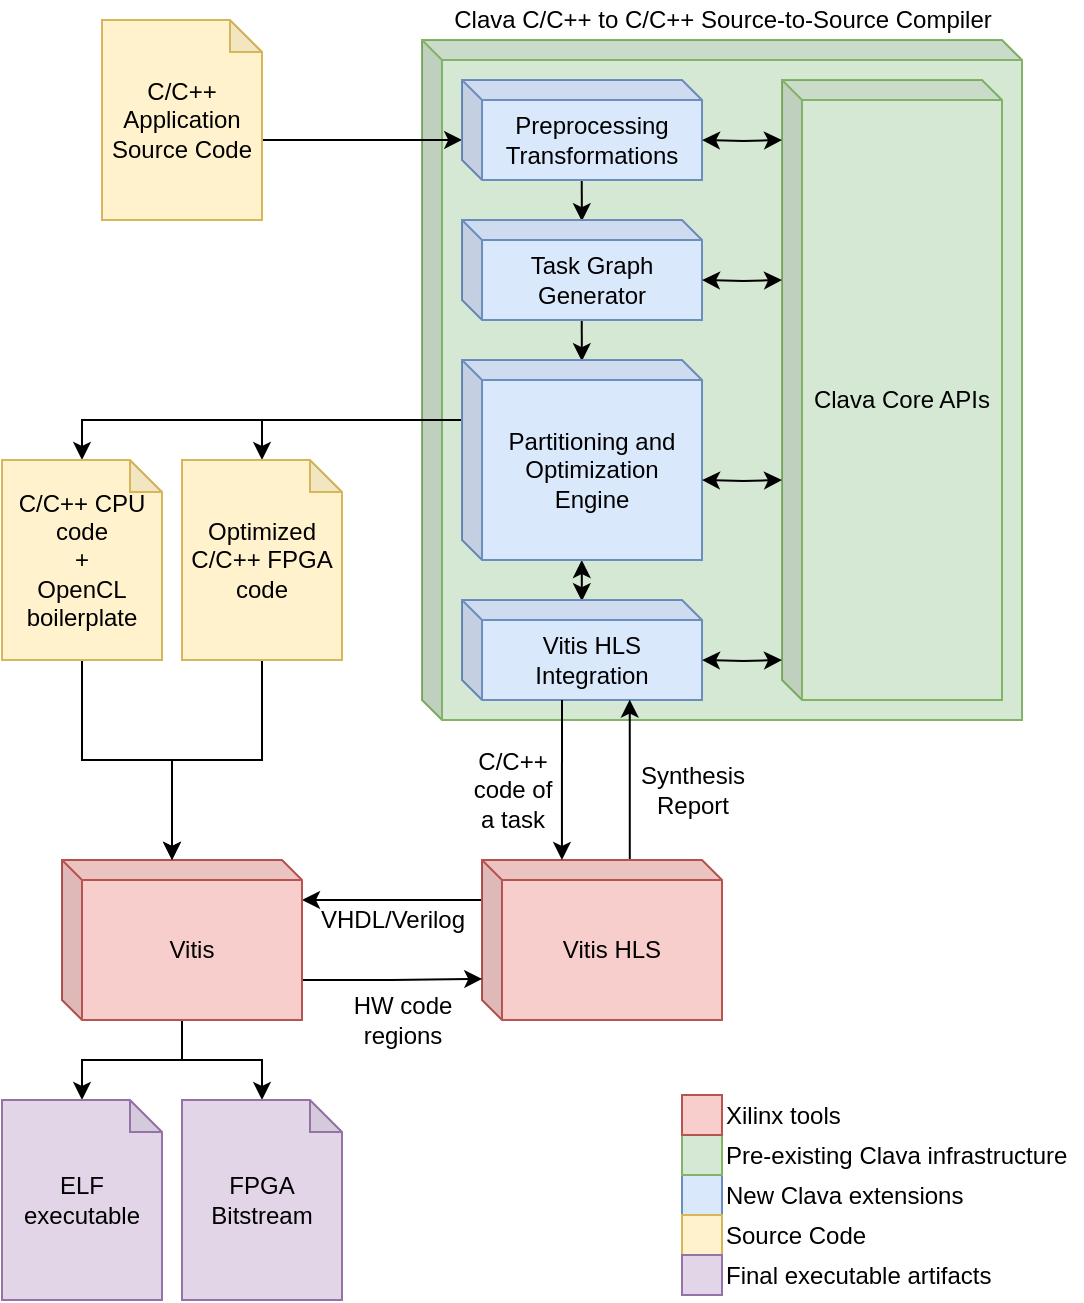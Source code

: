 <mxfile version="19.0.3" type="device"><diagram id="Q8UWIDvTnTWvmisHTtFj" name="Page-1"><mxGraphModel dx="1185" dy="714" grid="1" gridSize="10" guides="1" tooltips="1" connect="1" arrows="1" fold="1" page="1" pageScale="1" pageWidth="827" pageHeight="1169" math="0" shadow="0"><root><mxCell id="0"/><mxCell id="1" parent="0"/><mxCell id="wPGymhWY9zPTNBUGQzJ1-2" value="" style="shape=cube;whiteSpace=wrap;html=1;boundedLbl=1;backgroundOutline=1;darkOpacity=0.05;darkOpacity2=0.1;size=10;fillColor=#d5e8d4;strokeColor=#82b366;" parent="1" vertex="1"><mxGeometry x="210" y="20" width="300" height="340" as="geometry"/></mxCell><mxCell id="Z7GEWmz_fn6iVJh9K8Ma-12" value="" style="endArrow=classic;html=1;rounded=0;exitX=1;exitY=0.6;exitDx=0;exitDy=0;exitPerimeter=0;entryX=0.067;entryY=0.147;entryDx=0;entryDy=0;entryPerimeter=0;" edge="1" parent="1" source="wPGymhWY9zPTNBUGQzJ1-1" target="wPGymhWY9zPTNBUGQzJ1-2"><mxGeometry width="50" height="50" relative="1" as="geometry"><mxPoint x="150" y="80" as="sourcePoint"/><mxPoint x="200" y="30" as="targetPoint"/></mxGeometry></mxCell><mxCell id="Z7GEWmz_fn6iVJh9K8Ma-7" style="edgeStyle=orthogonalEdgeStyle;rounded=0;orthogonalLoop=1;jettySize=auto;html=1;exitX=0;exitY=0;exitDx=65;exitDy=100;exitPerimeter=0;entryX=0.542;entryY=0.012;entryDx=0;entryDy=0;entryPerimeter=0;startArrow=classic;startFill=1;" edge="1" parent="1"><mxGeometry relative="1" as="geometry"><mxPoint x="289.88" y="280" as="sourcePoint"/><mxPoint x="289.92" y="300.6" as="targetPoint"/></mxGeometry></mxCell><mxCell id="Z7GEWmz_fn6iVJh9K8Ma-6" style="edgeStyle=orthogonalEdgeStyle;rounded=0;orthogonalLoop=1;jettySize=auto;html=1;exitX=0;exitY=0;exitDx=65;exitDy=100;exitPerimeter=0;entryX=0.542;entryY=0.012;entryDx=0;entryDy=0;entryPerimeter=0;" edge="1" parent="1"><mxGeometry relative="1" as="geometry"><mxPoint x="289.88" y="160" as="sourcePoint"/><mxPoint x="289.92" y="180.6" as="targetPoint"/></mxGeometry></mxCell><mxCell id="Z7GEWmz_fn6iVJh9K8Ma-8" style="edgeStyle=orthogonalEdgeStyle;rounded=0;orthogonalLoop=1;jettySize=auto;html=1;exitX=0;exitY=0;exitDx=65;exitDy=100;exitPerimeter=0;entryX=0.542;entryY=0.012;entryDx=0;entryDy=0;entryPerimeter=0;" edge="1" parent="1"><mxGeometry relative="1" as="geometry"><mxPoint x="289.88" y="90" as="sourcePoint"/><mxPoint x="289.92" y="110.6" as="targetPoint"/></mxGeometry></mxCell><mxCell id="wPGymhWY9zPTNBUGQzJ1-1" value="C/C++ Application Source Code" style="shape=note;whiteSpace=wrap;html=1;backgroundOutline=1;darkOpacity=0.05;size=16;fillColor=#fff2cc;strokeColor=#d6b656;" parent="1" vertex="1"><mxGeometry x="50" y="10" width="80" height="100" as="geometry"/></mxCell><mxCell id="wPGymhWY9zPTNBUGQzJ1-3" value="Vitis HLS Integration" style="shape=cube;whiteSpace=wrap;html=1;boundedLbl=1;backgroundOutline=1;darkOpacity=0.05;darkOpacity2=0.1;size=10;fillColor=#dae8fc;strokeColor=#6c8ebf;" parent="1" vertex="1"><mxGeometry x="230" y="300" width="120" height="50" as="geometry"/></mxCell><mxCell id="wPGymhWY9zPTNBUGQzJ1-37" style="edgeStyle=orthogonalEdgeStyle;rounded=0;orthogonalLoop=1;jettySize=auto;html=1;exitX=0;exitY=0;exitDx=65;exitDy=80;exitPerimeter=0;entryX=0.542;entryY=0;entryDx=0;entryDy=0;entryPerimeter=0;" parent="1" source="wPGymhWY9zPTNBUGQzJ1-4" target="wPGymhWY9zPTNBUGQzJ1-5" edge="1"><mxGeometry relative="1" as="geometry"/></mxCell><mxCell id="wPGymhWY9zPTNBUGQzJ1-4" value="Task Graph Generator" style="shape=cube;whiteSpace=wrap;html=1;boundedLbl=1;backgroundOutline=1;darkOpacity=0.05;darkOpacity2=0.1;size=10;fillColor=#dae8fc;strokeColor=#6c8ebf;" parent="1" vertex="1"><mxGeometry x="230" y="110" width="120" height="50" as="geometry"/></mxCell><mxCell id="wPGymhWY9zPTNBUGQzJ1-27" style="edgeStyle=orthogonalEdgeStyle;rounded=0;orthogonalLoop=1;jettySize=auto;html=1;exitX=0;exitY=0;exitDx=0;exitDy=35;exitPerimeter=0;" parent="1" source="wPGymhWY9zPTNBUGQzJ1-5" target="wPGymhWY9zPTNBUGQzJ1-23" edge="1"><mxGeometry relative="1" as="geometry"><Array as="points"><mxPoint x="230" y="210"/><mxPoint x="40" y="210"/></Array></mxGeometry></mxCell><mxCell id="wPGymhWY9zPTNBUGQzJ1-28" style="edgeStyle=orthogonalEdgeStyle;rounded=0;orthogonalLoop=1;jettySize=auto;html=1;exitX=0;exitY=0;exitDx=0;exitDy=35;exitPerimeter=0;entryX=0.5;entryY=0;entryDx=0;entryDy=0;entryPerimeter=0;" parent="1" source="wPGymhWY9zPTNBUGQzJ1-5" target="wPGymhWY9zPTNBUGQzJ1-24" edge="1"><mxGeometry relative="1" as="geometry"><Array as="points"><mxPoint x="230" y="210"/><mxPoint x="130" y="210"/></Array></mxGeometry></mxCell><mxCell id="wPGymhWY9zPTNBUGQzJ1-5" value="Partitioning and Optimization &lt;br&gt;Engine" style="shape=cube;whiteSpace=wrap;html=1;boundedLbl=1;backgroundOutline=1;darkOpacity=0.05;darkOpacity2=0.1;size=10;fillColor=#dae8fc;strokeColor=#6c8ebf;" parent="1" vertex="1"><mxGeometry x="230" y="180" width="120" height="100" as="geometry"/></mxCell><mxCell id="wPGymhWY9zPTNBUGQzJ1-6" value="Clava Core APIs" style="shape=cube;whiteSpace=wrap;html=1;boundedLbl=1;backgroundOutline=1;darkOpacity=0.05;darkOpacity2=0.1;size=10;fillColor=#d5e8d4;strokeColor=#82b366;" parent="1" vertex="1"><mxGeometry x="390" y="40" width="110" height="310" as="geometry"/></mxCell><mxCell id="wPGymhWY9zPTNBUGQzJ1-13" style="edgeStyle=orthogonalEdgeStyle;rounded=0;orthogonalLoop=1;jettySize=auto;html=1;exitX=0;exitY=0;exitDx=55;exitDy=0;exitPerimeter=0;entryX=0.699;entryY=0.996;entryDx=0;entryDy=0;entryPerimeter=0;" parent="1" source="wPGymhWY9zPTNBUGQzJ1-7" target="wPGymhWY9zPTNBUGQzJ1-3" edge="1"><mxGeometry relative="1" as="geometry"><Array as="points"><mxPoint x="314" y="430"/></Array></mxGeometry></mxCell><mxCell id="wPGymhWY9zPTNBUGQzJ1-18" style="edgeStyle=orthogonalEdgeStyle;rounded=0;orthogonalLoop=1;jettySize=auto;html=1;exitX=0;exitY=0;exitDx=0;exitDy=35;exitPerimeter=0;entryX=1;entryY=0.25;entryDx=0;entryDy=0;entryPerimeter=0;" parent="1" source="wPGymhWY9zPTNBUGQzJ1-7" target="wPGymhWY9zPTNBUGQzJ1-8" edge="1"><mxGeometry relative="1" as="geometry"><Array as="points"><mxPoint x="240" y="450"/></Array></mxGeometry></mxCell><mxCell id="wPGymhWY9zPTNBUGQzJ1-7" value="Vitis HLS" style="shape=cube;whiteSpace=wrap;html=1;boundedLbl=1;backgroundOutline=1;darkOpacity=0.05;darkOpacity2=0.1;size=10;fillColor=#f8cecc;strokeColor=#b85450;" parent="1" vertex="1"><mxGeometry x="240" y="430" width="120" height="80" as="geometry"/></mxCell><mxCell id="wPGymhWY9zPTNBUGQzJ1-15" style="edgeStyle=orthogonalEdgeStyle;rounded=0;orthogonalLoop=1;jettySize=auto;html=1;exitX=0;exitY=0;exitDx=120;exitDy=45;exitPerimeter=0;entryX=0.001;entryY=0.743;entryDx=0;entryDy=0;entryPerimeter=0;" parent="1" source="wPGymhWY9zPTNBUGQzJ1-8" target="wPGymhWY9zPTNBUGQzJ1-7" edge="1"><mxGeometry relative="1" as="geometry"><Array as="points"><mxPoint x="150" y="490"/><mxPoint x="195" y="490"/></Array></mxGeometry></mxCell><mxCell id="wPGymhWY9zPTNBUGQzJ1-31" style="edgeStyle=orthogonalEdgeStyle;rounded=0;orthogonalLoop=1;jettySize=auto;html=1;exitX=0;exitY=0;exitDx=65;exitDy=80;exitPerimeter=0;entryX=0.5;entryY=0;entryDx=0;entryDy=0;entryPerimeter=0;" parent="1" source="wPGymhWY9zPTNBUGQzJ1-8" target="wPGymhWY9zPTNBUGQzJ1-29" edge="1"><mxGeometry relative="1" as="geometry"><Array as="points"><mxPoint x="90" y="510"/><mxPoint x="90" y="530"/><mxPoint x="40" y="530"/></Array></mxGeometry></mxCell><mxCell id="wPGymhWY9zPTNBUGQzJ1-32" style="edgeStyle=orthogonalEdgeStyle;rounded=0;orthogonalLoop=1;jettySize=auto;html=1;exitX=0;exitY=0;exitDx=65;exitDy=80;exitPerimeter=0;entryX=0.5;entryY=0;entryDx=0;entryDy=0;entryPerimeter=0;" parent="1" source="wPGymhWY9zPTNBUGQzJ1-8" target="wPGymhWY9zPTNBUGQzJ1-30" edge="1"><mxGeometry relative="1" as="geometry"><Array as="points"><mxPoint x="90" y="510"/><mxPoint x="90" y="530"/><mxPoint x="130" y="530"/></Array></mxGeometry></mxCell><mxCell id="wPGymhWY9zPTNBUGQzJ1-8" value="Vitis" style="shape=cube;whiteSpace=wrap;html=1;boundedLbl=1;backgroundOutline=1;darkOpacity=0.05;darkOpacity2=0.1;size=10;fillColor=#f8cecc;strokeColor=#b85450;" parent="1" vertex="1"><mxGeometry x="30" y="430" width="120" height="80" as="geometry"/></mxCell><mxCell id="wPGymhWY9zPTNBUGQzJ1-10" value="C/C++ &lt;br&gt;code of &lt;br&gt;a task" style="text;html=1;align=center;verticalAlign=middle;resizable=0;points=[];autosize=1;strokeColor=none;fillColor=none;" parent="1" vertex="1"><mxGeometry x="230" y="370" width="50" height="50" as="geometry"/></mxCell><mxCell id="wPGymhWY9zPTNBUGQzJ1-14" value="Synthesis &lt;br&gt;Report" style="text;html=1;align=center;verticalAlign=middle;resizable=0;points=[];autosize=1;strokeColor=none;fillColor=none;" parent="1" vertex="1"><mxGeometry x="310" y="380" width="70" height="30" as="geometry"/></mxCell><mxCell id="wPGymhWY9zPTNBUGQzJ1-16" value="HW code &lt;br&gt;regions" style="text;html=1;align=center;verticalAlign=middle;resizable=0;points=[];autosize=1;strokeColor=none;fillColor=none;" parent="1" vertex="1"><mxGeometry x="170" y="495" width="60" height="30" as="geometry"/></mxCell><mxCell id="wPGymhWY9zPTNBUGQzJ1-19" value="VHDL/Verilog" style="text;html=1;align=center;verticalAlign=middle;resizable=0;points=[];autosize=1;strokeColor=none;fillColor=none;" parent="1" vertex="1"><mxGeometry x="150" y="450" width="90" height="20" as="geometry"/></mxCell><mxCell id="wPGymhWY9zPTNBUGQzJ1-25" style="edgeStyle=orthogonalEdgeStyle;rounded=0;orthogonalLoop=1;jettySize=auto;html=1;exitX=0.5;exitY=1;exitDx=0;exitDy=0;exitPerimeter=0;entryX=0;entryY=0;entryDx=55;entryDy=0;entryPerimeter=0;" parent="1" source="wPGymhWY9zPTNBUGQzJ1-23" target="wPGymhWY9zPTNBUGQzJ1-8" edge="1"><mxGeometry relative="1" as="geometry"/></mxCell><mxCell id="wPGymhWY9zPTNBUGQzJ1-23" value="C/C++ CPU code&lt;br&gt;+&lt;br&gt;OpenCL boilerplate" style="shape=note;whiteSpace=wrap;html=1;backgroundOutline=1;darkOpacity=0.05;size=16;fillColor=#fff2cc;strokeColor=#d6b656;" parent="1" vertex="1"><mxGeometry y="230" width="80" height="100" as="geometry"/></mxCell><mxCell id="wPGymhWY9zPTNBUGQzJ1-26" style="edgeStyle=orthogonalEdgeStyle;rounded=0;orthogonalLoop=1;jettySize=auto;html=1;exitX=0.5;exitY=1;exitDx=0;exitDy=0;exitPerimeter=0;entryX=0;entryY=0;entryDx=55;entryDy=0;entryPerimeter=0;" parent="1" source="wPGymhWY9zPTNBUGQzJ1-24" target="wPGymhWY9zPTNBUGQzJ1-8" edge="1"><mxGeometry relative="1" as="geometry"/></mxCell><mxCell id="wPGymhWY9zPTNBUGQzJ1-24" value="Optimized C/C++ FPGA code" style="shape=note;whiteSpace=wrap;html=1;backgroundOutline=1;darkOpacity=0.05;size=16;fillColor=#fff2cc;strokeColor=#d6b656;" parent="1" vertex="1"><mxGeometry x="90" y="230" width="80" height="100" as="geometry"/></mxCell><mxCell id="wPGymhWY9zPTNBUGQzJ1-29" value="ELF executable" style="shape=note;whiteSpace=wrap;html=1;backgroundOutline=1;darkOpacity=0.05;size=16;fillColor=#e1d5e7;strokeColor=#9673a6;" parent="1" vertex="1"><mxGeometry y="550" width="80" height="100" as="geometry"/></mxCell><mxCell id="wPGymhWY9zPTNBUGQzJ1-30" value="FPGA&lt;br&gt;Bitstream" style="shape=note;whiteSpace=wrap;html=1;backgroundOutline=1;darkOpacity=0.05;size=16;fillColor=#e1d5e7;strokeColor=#9673a6;" parent="1" vertex="1"><mxGeometry x="90" y="550" width="80" height="100" as="geometry"/></mxCell><mxCell id="wPGymhWY9zPTNBUGQzJ1-36" value="Clava C/C++ to C/C++ Source-to-Source Compiler" style="text;html=1;align=center;verticalAlign=middle;resizable=0;points=[];autosize=1;strokeColor=none;fillColor=none;" parent="1" vertex="1"><mxGeometry x="220" width="280" height="20" as="geometry"/></mxCell><mxCell id="wPGymhWY9zPTNBUGQzJ1-39" value="" style="rounded=0;whiteSpace=wrap;html=1;fillColor=#dae8fc;strokeColor=#6c8ebf;align=left;" parent="1" vertex="1"><mxGeometry x="340" y="587.5" width="20" height="20" as="geometry"/></mxCell><mxCell id="wPGymhWY9zPTNBUGQzJ1-40" value="New Clava extensions" style="text;html=1;strokeColor=none;fillColor=none;align=left;verticalAlign=middle;whiteSpace=wrap;rounded=0;" parent="1" vertex="1"><mxGeometry x="360" y="585" width="140" height="25" as="geometry"/></mxCell><mxCell id="wPGymhWY9zPTNBUGQzJ1-41" value="" style="rounded=0;whiteSpace=wrap;html=1;fillColor=#fff2cc;strokeColor=#d6b656;align=left;" parent="1" vertex="1"><mxGeometry x="340" y="607.5" width="20" height="20" as="geometry"/></mxCell><mxCell id="wPGymhWY9zPTNBUGQzJ1-42" value="" style="rounded=0;whiteSpace=wrap;html=1;fillColor=#e1d5e7;strokeColor=#9673a6;align=left;" parent="1" vertex="1"><mxGeometry x="340" y="627.5" width="20" height="20" as="geometry"/></mxCell><mxCell id="wPGymhWY9zPTNBUGQzJ1-43" value="Source Code" style="text;html=1;strokeColor=none;fillColor=none;align=left;verticalAlign=middle;whiteSpace=wrap;rounded=0;" parent="1" vertex="1"><mxGeometry x="360" y="605" width="140" height="25" as="geometry"/></mxCell><mxCell id="wPGymhWY9zPTNBUGQzJ1-44" value="Final executable artifacts" style="text;html=1;strokeColor=none;fillColor=none;align=left;verticalAlign=middle;whiteSpace=wrap;rounded=0;" parent="1" vertex="1"><mxGeometry x="360" y="625" width="140" height="25" as="geometry"/></mxCell><mxCell id="wPGymhWY9zPTNBUGQzJ1-45" value="" style="rounded=0;whiteSpace=wrap;html=1;fillColor=#d5e8d4;strokeColor=#82b366;align=left;" parent="1" vertex="1"><mxGeometry x="340" y="567.5" width="20" height="20" as="geometry"/></mxCell><mxCell id="wPGymhWY9zPTNBUGQzJ1-46" value="Xilinx tools" style="text;html=1;strokeColor=none;fillColor=none;align=left;verticalAlign=middle;whiteSpace=wrap;rounded=0;" parent="1" vertex="1"><mxGeometry x="360" y="545" width="140" height="25" as="geometry"/></mxCell><mxCell id="wPGymhWY9zPTNBUGQzJ1-47" value="" style="rounded=0;whiteSpace=wrap;html=1;fillColor=#f8cecc;strokeColor=#b85450;align=left;" parent="1" vertex="1"><mxGeometry x="340" y="547.5" width="20" height="20" as="geometry"/></mxCell><mxCell id="wPGymhWY9zPTNBUGQzJ1-48" value="Pre-existing Clava infrastructure" style="text;html=1;strokeColor=none;fillColor=none;align=left;verticalAlign=middle;whiteSpace=wrap;rounded=0;" parent="1" vertex="1"><mxGeometry x="360" y="565" width="180" height="25" as="geometry"/></mxCell><mxCell id="Z7GEWmz_fn6iVJh9K8Ma-1" value="Preprocessing Transformations" style="shape=cube;whiteSpace=wrap;html=1;boundedLbl=1;backgroundOutline=1;darkOpacity=0.05;darkOpacity2=0.1;size=10;fillColor=#dae8fc;strokeColor=#6c8ebf;" vertex="1" parent="1"><mxGeometry x="230" y="40" width="120" height="50" as="geometry"/></mxCell><mxCell id="Z7GEWmz_fn6iVJh9K8Ma-14" value="" style="endArrow=classic;html=1;rounded=0;entryX=0.333;entryY=0;entryDx=0;entryDy=0;entryPerimeter=0;" edge="1" parent="1" target="wPGymhWY9zPTNBUGQzJ1-7"><mxGeometry width="50" height="50" relative="1" as="geometry"><mxPoint x="280" y="350" as="sourcePoint"/><mxPoint x="280" y="420" as="targetPoint"/></mxGeometry></mxCell><mxCell id="Z7GEWmz_fn6iVJh9K8Ma-21" style="edgeStyle=orthogonalEdgeStyle;rounded=0;orthogonalLoop=1;jettySize=auto;html=1;exitX=0;exitY=0;exitDx=65;exitDy=100;exitPerimeter=0;startArrow=classic;startFill=1;" edge="1" parent="1"><mxGeometry relative="1" as="geometry"><mxPoint x="350" y="330.0" as="sourcePoint"/><mxPoint x="390" y="330" as="targetPoint"/></mxGeometry></mxCell><mxCell id="Z7GEWmz_fn6iVJh9K8Ma-24" style="edgeStyle=orthogonalEdgeStyle;rounded=0;orthogonalLoop=1;jettySize=auto;html=1;exitX=0;exitY=0;exitDx=65;exitDy=100;exitPerimeter=0;startArrow=classic;startFill=1;" edge="1" parent="1"><mxGeometry relative="1" as="geometry"><mxPoint x="350" y="240" as="sourcePoint"/><mxPoint x="390" y="240" as="targetPoint"/></mxGeometry></mxCell><mxCell id="Z7GEWmz_fn6iVJh9K8Ma-26" style="edgeStyle=orthogonalEdgeStyle;rounded=0;orthogonalLoop=1;jettySize=auto;html=1;exitX=0;exitY=0;exitDx=65;exitDy=100;exitPerimeter=0;startArrow=classic;startFill=1;" edge="1" parent="1"><mxGeometry relative="1" as="geometry"><mxPoint x="350" y="140" as="sourcePoint"/><mxPoint x="390" y="140" as="targetPoint"/></mxGeometry></mxCell><mxCell id="Z7GEWmz_fn6iVJh9K8Ma-27" style="edgeStyle=orthogonalEdgeStyle;rounded=0;orthogonalLoop=1;jettySize=auto;html=1;exitX=0;exitY=0;exitDx=65;exitDy=100;exitPerimeter=0;startArrow=classic;startFill=1;" edge="1" parent="1"><mxGeometry relative="1" as="geometry"><mxPoint x="350" y="70" as="sourcePoint"/><mxPoint x="390" y="70" as="targetPoint"/></mxGeometry></mxCell></root></mxGraphModel></diagram></mxfile>